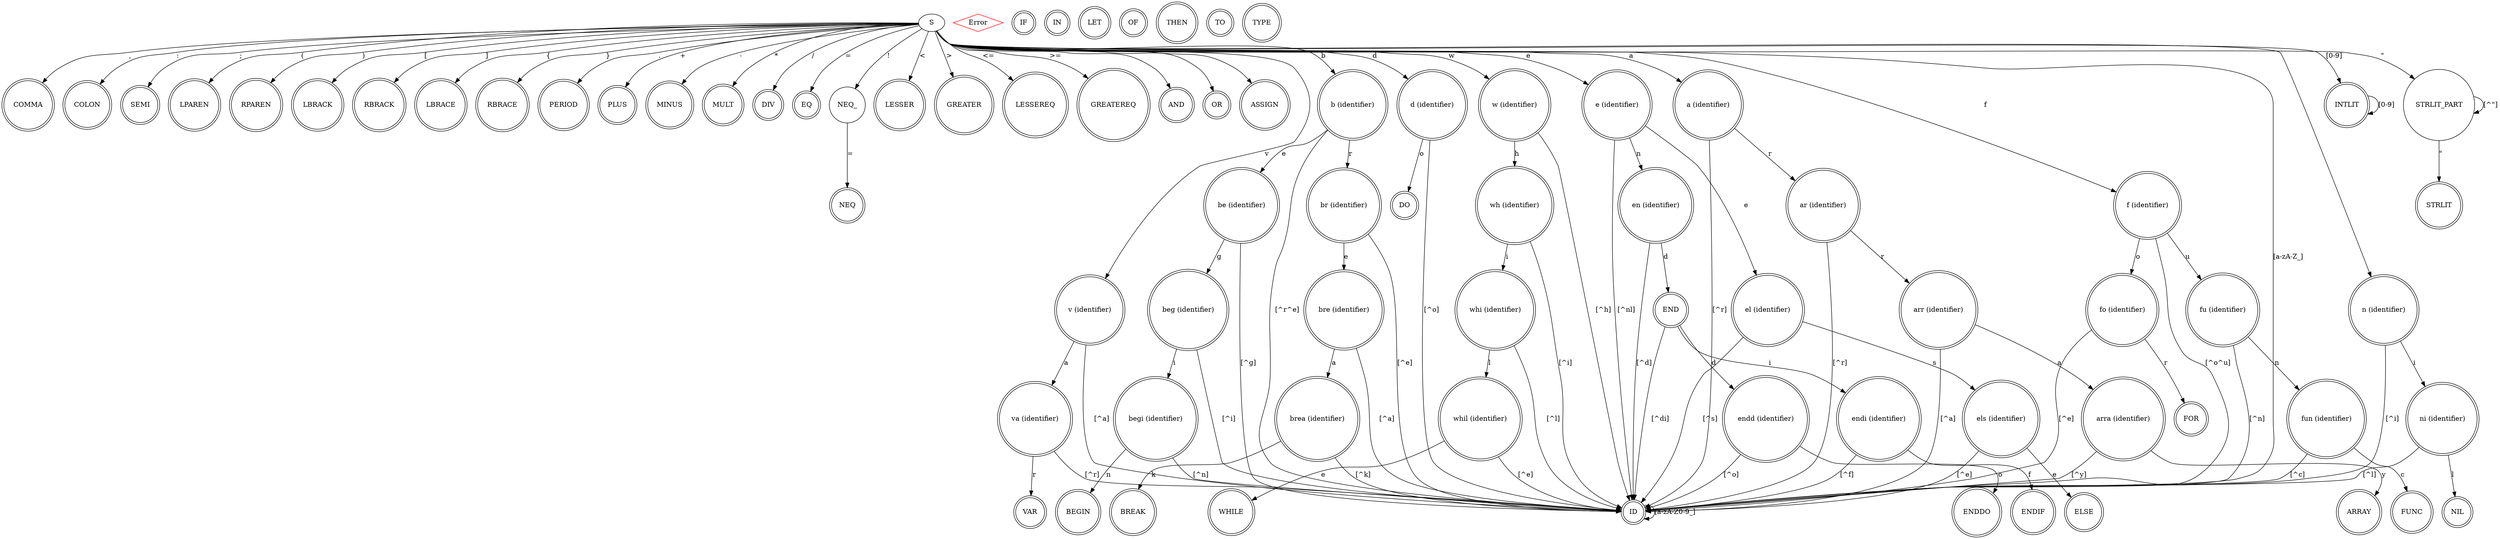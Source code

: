digraph tiger {
	//	start state
	S;

	//	syntax error
	Error [color=red, shape=diamond];

	//	token types
	node [shape=doublecircle];
	S -> COMMA [label=","];
	S -> COLON [label=":"];
	S -> SEMI [label=";"];
	S -> LPAREN [label="("];
	S -> RPAREN [label=")"];
	S -> LBRACK [label="["];
	S -> RBRACK [label="]"];
	S -> LBRACE [label="{"];
	S -> RBRACE [label="}"];
	S -> PERIOD [label="."];
	S -> PLUS [label="+"];
	S -> MINUS [label="-"];
	S -> MULT [label="*"];
	S -> DIV [label="/"];
	S -> EQ [label="="];
	
	S -> NEQ_ [label="!"];
	NEQ_ [shape="circle"];
	NEQ_ -> NEQ [label="="];

	S -> LESSER [label="<"];
	S -> GREATER [label=">"];
	S -> LESSEREQ [label="<="];
	S -> GREATEREQ [label=">="];
	S -> AND [label=""];
	S -> OR [label=""];
	S -> ASSIGN [label=""];

	//	keywords
	ARRAY
	S -> a [label="a"];
	a [label="a (identifier)"];
	a -> ar [label="r"];
	a -> ID [label="[^r]"];
	ar [label="ar (identifier)"];
	ar -> arr [label="r"];
	ar -> ID [label="[^r]"];
	arr [label="arr (identifier)"];
	arr -> arra [label="a"];
	arr -> ID [label="[^a]"];
	arra [label="arra (identifier)"];
	arra -> ARRAY [label="y"];
	arra -> ID [label="[^y]"];

	//	TODO: tim
	BREAK
	S -> b [label="b"];
	b [label="b (identifier)"];
	b -> br [label="r"];
	b -> ID [label="[^r^e]"];
	br [label="br (identifier)"];
	br -> bre [label="e"];
	br -> ID [label="[^e]"];
	bre [label="bre (identifier)"];
	bre -> brea [label="a"];
	bre -> ID [label="[^a]"];
	brea [label="brea (identifier)"];
	brea -> BREAK [label="k"];
	brea -> ID [label="[^k]"];

	BEGIN
	b -> eBEGIN [label="e"];
	eBEGIN [label="be (identifier)"];
	eBEGIN -> g [label="g"];
	eBEGIN -> ID [label="[^g]"];
	g [label="beg (identifier)"];
	g -> i [label="i"];
	g -> ID [label="[^i]"];
	i [label="begi (identifier)"];
	i -> BEGIN[label="n"];
	i -> ID [label="[^n]"];

	DO
	S -> d [label="d"];
	d [label="d (identifier)"];	
	d -> ID [label="[^o]"];
	d -> DO [label="o"];
	FOR
	S -> f [label="f"];
	f [label="f (identifier)"];
	f -> fo [label="o"];
	f -> ID [label="[^o^u]"];
	fo [label="fo (identifier)"];
	fo -> FOR [label="r"];
	fo -> ID [label="[^e]"];
	FUNC
	f -> fu [label="u"];
	fu [label="fu (identifier)"];
	fu -> ID [label="[^n]"];
	fu -> fun [label="n"];
	fun -> FUNC [label="c"];
	fun -> ID [label="[^c]"];
	fun [label="fun (identifier)"];
	VAR
	S -> v [label="v"];
	v [label="v (identifier)"];
	v -> va [label="a"];
	v -> ID [label="[^a]"];
	va [label="va (identifier)"];
	va -> VAR [label="r"];
    va -> ID [label="[^r]"];

	//	TODO: matt
	IF
	IN
	LET
	OF
	THEN
	TO
	TYPE


	ENDIF;
	S -> e [label="e"];
	e [label="e (identifier)"];
	e -> ID [label="[^nl]"];//
	e -> en [label="n"];
	en [label="en (identifier)"];
	en -> ID [label="[^d]"];
	en -> END [label="d"];
	END;//
	END -> ID [label="[^di]"];//
	END -> endi [label="i"];
	endi [label="endi (identifier)"];
	endi -> ID [label="[^f]"];
	endi -> ENDIF [label="f"];


	ENDDO;
	END -> endd [label="d"];
	endd -> ENDDO [label="o"];
	endd [label="endd (identifier)"];
	endd -> ID [label="[^o]"];


	ELSE;
	e -> el [label="e"];
	el [label="el (identifier)"];
	el -> els [label="s"];
	el -> ID [label="[^s]"];
	els [label="els (identifier)"];
	els -> ELSE [label="e"];
	els -> ID [label="[^e]"];


	END;


	//	TODO: justin
	WHILE;
	S -> w [label="w"];
	w -> wh [label="h"];
	w -> ID [label="[^h]"];
	w [label="w (identifier)"];
	wh -> whi [label="i"];
	wh -> ID [label="[^i]"];
	wh [label="wh (identifier)"];
	whi -> whil [label="l"];
	whi -> ID [label="[^l]"];
	whi [label="whi (identifier)"];
	whil -> WHILE [label="e"];
	whil -> ID [label="[^e]"];
	whil [label="whil (identifier)"];


	NIL;
	S -> n;
	n -> ni [label="i"];
	n -> ID [label="[^i]"];
	n [label="n (identifier)"];
	ni -> NIL [label="l"];
	ni -> ID [label="[^l]"];
	ni [label="ni (identifier)"];


	//	data
	ID;
	S -> ID [label="[a-zA-Z_]"];
	ID -> ID [label="[a-zA-Z0-9_]"];

	INTLIT;
	S -> INTLIT [label="[0-9]"];
	INTLIT -> INTLIT [label="[0-9]"];

	STRLIT;
	STRLIT_PART [shape=circle];	//	not an accept state
	S -> STRLIT_PART [label="\""];
	STRLIT_PART -> STRLIT_PART [label="[^\"]"];	//	FIXME: is regex ok?
	STRLIT_PART -> STRLIT [label="\""];
}